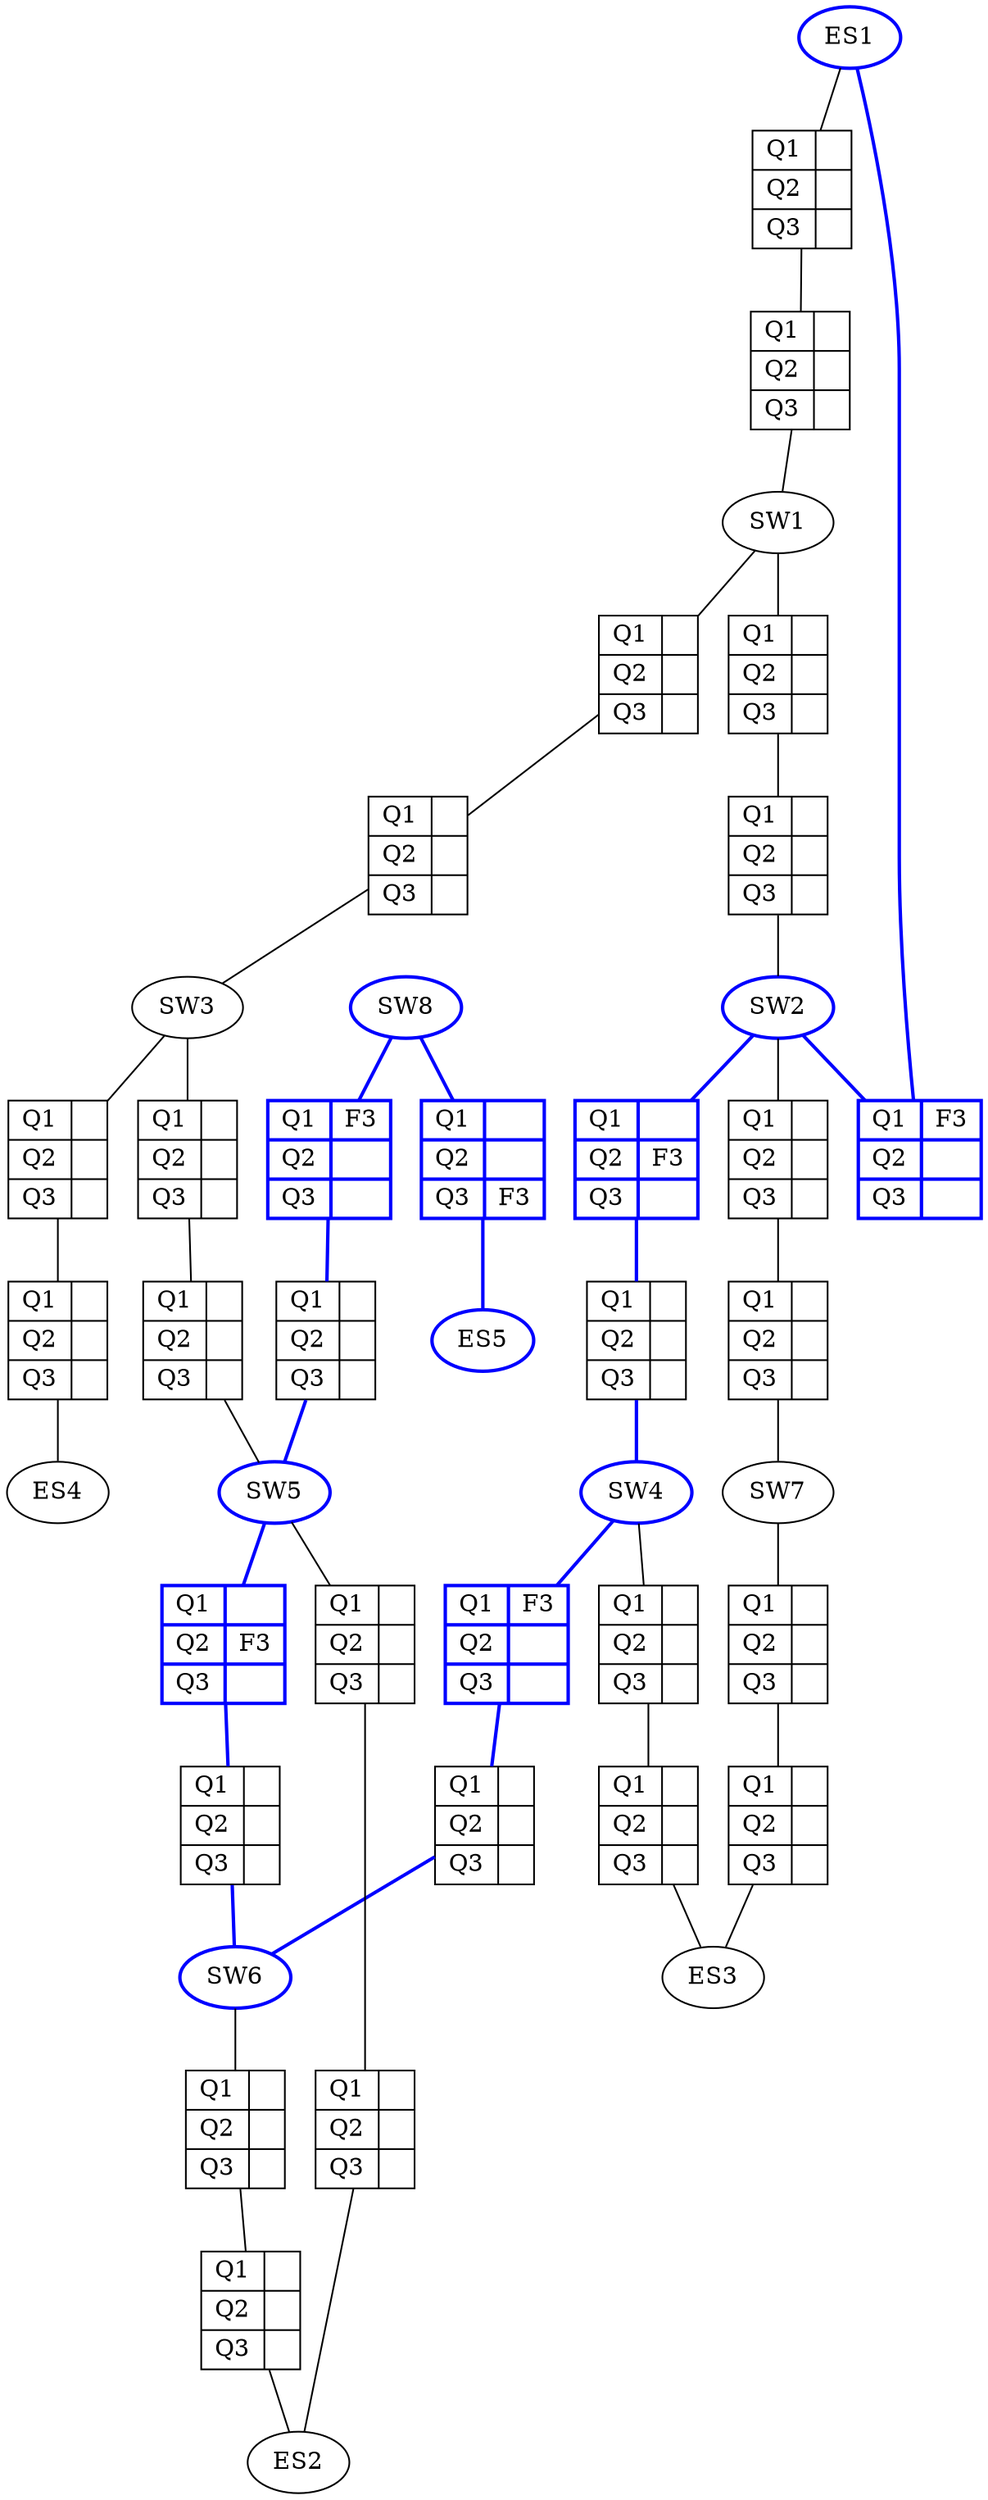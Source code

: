 // Network Topology
digraph {
	ES1 [color=blue style=bold]
	SW1ES1 [label="{ Q1 | Q2 | Q3 } | { || }" shape=record]
	SW1ES11 [label="{ Q1 | Q2 | Q3 } | { || }" shape=record]
	ES1 -> SW1ES1 [arrowhead=none]
	SW1ES1 -> SW1ES11 [arrowhead=none]
	SW1ES11 -> SW1 [arrowhead=none]
	SW1
	SW2 [color=blue style=bold]
	SW2SW1 [label="{ Q1 | Q2 | Q3 } | { || }" shape=record]
	SW1 -> SW2SW1 [arrowhead=none]
	SW2SW1 -> SW2SW11 [arrowhead=none]
	SW2SW11 -> SW2 [arrowhead=none]
	SW2SW11 [label="{ Q1 | Q2 | Q3 } | { || }" shape=record]
	SW3SW1 [label="{ Q1 | Q2 | Q3 } | { || }" shape=record]
	SW3SW11 [label="{ Q1 | Q2 | Q3 } | { || }" shape=record]
	SW1 -> SW3SW1 [arrowhead=none]
	SW3SW1 -> SW3SW11 [arrowhead=none]
	SW3SW11 -> SW3 [arrowhead=none]
	SW2 [color=blue style=bold]
	SW4 [color=blue style=bold]
	SW4SW2 [label="{ Q1 | Q2 | Q3 } | { |F3| }" color=blue shape=record style=bold]
	SW2 -> SW4SW2 [arrowhead=none color=blue style=bold]
	SW4SW2 -> SW4SW21 [arrowhead=none color=blue style=bold]
	SW4SW21 -> SW4 [arrowhead=none color=blue style=bold]
	SW4SW21 [label="{ Q1 | Q2 | Q3 } | { || }" shape=record]
	SW7SW2 [label="{ Q1 | Q2 | Q3 } | { || }" shape=record]
	SW7SW21 [label="{ Q1 | Q2 | Q3 } | { || }" shape=record]
	SW2 -> SW7SW2 [arrowhead=none]
	SW7SW2 -> SW7SW21 [arrowhead=none]
	SW7SW21 -> SW7 [arrowhead=none]
	ES1 [color=blue style=bold]
	ES1SW2 [label="{ Q1 | Q2 | Q3 } | { F3|| }" color=blue shape=record style=bold]
	SW2 -> ES1SW2 [arrowhead=none color=blue style=bold]
	ES1SW2 -> ES1 [arrowhead=none color=blue style=bold]
	SW3
	SW5 [color=blue style=bold]
	SW5SW3 [label="{ Q1 | Q2 | Q3 } | { || }" shape=record]
	SW3 -> SW5SW3 [arrowhead=none]
	SW5SW3 -> SW5SW31 [arrowhead=none]
	SW5SW31 -> SW5 [arrowhead=none]
	SW5SW31 [label="{ Q1 | Q2 | Q3 } | { || }" shape=record]
	ES4SW3 [label="{ Q1 | Q2 | Q3 } | { || }" shape=record]
	ES4SW31 [label="{ Q1 | Q2 | Q3 } | { || }" shape=record]
	SW3 -> ES4SW3 [arrowhead=none]
	ES4SW3 -> ES4SW31 [arrowhead=none]
	ES4SW31 -> ES4 [arrowhead=none]
	SW4 [color=blue style=bold]
	SW6 [color=blue style=bold]
	SW6SW4 [label="{ Q1 | Q2 | Q3 } | { F3|| }" color=blue shape=record style=bold]
	SW4 -> SW6SW4 [arrowhead=none color=blue style=bold]
	SW6SW4 -> SW6SW41 [arrowhead=none color=blue style=bold]
	SW6SW41 -> SW6 [arrowhead=none color=blue style=bold]
	SW6SW41 [label="{ Q1 | Q2 | Q3 } | { || }" shape=record]
	ES3SW4 [label="{ Q1 | Q2 | Q3 } | { || }" shape=record]
	ES3SW41 [label="{ Q1 | Q2 | Q3 } | { || }" shape=record]
	SW4 -> ES3SW4 [arrowhead=none]
	ES3SW4 -> ES3SW41 [arrowhead=none]
	ES3SW41 -> ES3 [arrowhead=none]
	SW5 [color=blue style=bold]
	SW6 [color=blue style=bold]
	SW6SW5 [label="{ Q1 | Q2 | Q3 } | { |F3| }" color=blue shape=record style=bold]
	SW5 -> SW6SW5 [arrowhead=none color=blue style=bold]
	SW6SW5 -> SW6SW51 [arrowhead=none color=blue style=bold]
	SW6SW51 -> SW6 [arrowhead=none color=blue style=bold]
	SW6SW51 [label="{ Q1 | Q2 | Q3 } | { || }" shape=record]
	ES2SW5 [label="{ Q1 | Q2 | Q3 } | { || }" shape=record]
	ES2SW51 [label="{ Q1 | Q2 | Q3 } | { || }" shape=record]
	SW5 -> ES2SW5 [arrowhead=none]
	ES2SW5 -> ES2SW51 [arrowhead=none]
	ES2SW51 -> ES2 [arrowhead=none]
	SW6 [color=blue style=bold]
	ES2SW6 [label="{ Q1 | Q2 | Q3 } | { || }" shape=record]
	ES2SW61 [label="{ Q1 | Q2 | Q3 } | { || }" shape=record]
	SW6 -> ES2SW6 [arrowhead=none]
	ES2SW6 -> ES2SW61 [arrowhead=none]
	ES2SW61 -> ES2 [arrowhead=none]
	SW7
	ES3SW7 [label="{ Q1 | Q2 | Q3 } | { || }" shape=record]
	ES3SW71 [label="{ Q1 | Q2 | Q3 } | { || }" shape=record]
	SW7 -> ES3SW7 [arrowhead=none]
	ES3SW7 -> ES3SW71 [arrowhead=none]
	ES3SW71 -> ES3 [arrowhead=none]
	SW8 [color=blue style=bold]
	SW5 [color=blue style=bold]
	SW5SW8 [label="{ Q1 | Q2 | Q3 } | { F3|| }" color=blue shape=record style=bold]
	SW8 -> SW5SW8 [arrowhead=none color=blue style=bold]
	SW5SW8 -> SW5SW81 [arrowhead=none color=blue style=bold]
	SW5SW81 -> SW5 [arrowhead=none color=blue style=bold]
	SW5SW81 [label="{ Q1 | Q2 | Q3 } | { || }" shape=record]
	ES5 [color=blue style=bold]
	ES5SW8 [label="{ Q1 | Q2 | Q3 } | { ||F3 }" color=blue shape=record style=bold]
	SW8 -> ES5SW8 [arrowhead=none color=blue style=bold]
	ES5SW8 -> ES5 [arrowhead=none color=blue style=bold]
}
